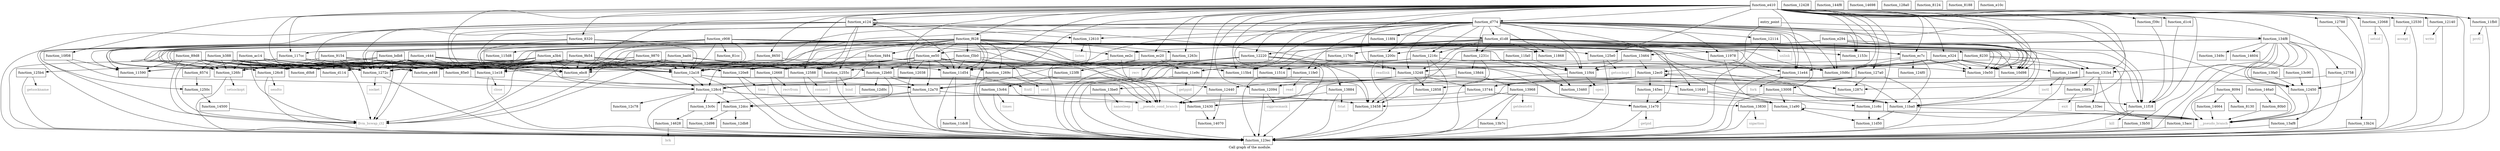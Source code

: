 digraph "Call graph of the module." {
  label="Call graph of the module.";
  node [shape=record];

  Node_function_e410 [label="{function_e410}"];
  Node_function_1176c [label="{function_1176c}"];
  Node_function_117cc [label="{function_117cc}"];
  Node_function_125e0 [label="{function_125e0}"];
  Node_function_ec20 [label="{function_ec20}"];
  Node_function_1153c [label="{function_1153c}"];
  Node_function_11e18 [label="{function_11e18}"];
  Node_function_12038 [label="{function_12038}"];
  Node_function_12068 [label="{function_12068}"];
  Node_function_ec7c [label="{function_ec7c}"];
  Node_function_ed48 [label="{function_ed48}"];
  Node_function_11ec8 [label="{function_11ec8}"];
  Node_function_11590 [label="{function_11590}"];
  Node_function_11e44 [label="{function_11e44}"];
  Node_function_12094 [label="{function_12094}"];
  Node_function_11868 [label="{function_11868}"];
  Node_function_120e8 [label="{function_120e8}"];
  Node_function_12114 [label="{function_12114}"];
  Node_function_118f4 [label="{function_118f4}"];
  Node_function_e324 [label="{function_e324}"];
  Node_function_ebc8 [label="{function_ebc8}"];
  Node_function_12530 [label="{function_12530}"];
  Node_function_11f18 [label="{function_11f18}"];
  Node_function_12140 [label="{function_12140}"];
  Node_function_ee2c [label="{function_ee2c}"];
  Node_function_ee50 [label="{function_ee50}"];
  Node_function_12610 [label="{function_12610}"];
  Node_function_115b4 [label="{function_115b4}"];
  Node_function_1216c [label="{function_1216c}"];
  Node_function_11e70 [label="{function_11e70}"];
  Node_function_12220 [label="{function_12220}"];
  Node_function_11978 [label="{function_11978}"];
  Node_function_1231c [label="{function_1231c}"];
  Node_function_11a90 [label="{function_11a90}"];
  Node_function_123ec [label="{function_123ec}"];
  Node_function_1255c [label="{function_1255c}"];
  Node_function_11f44 [label="{function_11f44}"];
  Node_function_12588 [label="{function_12588}"];
  Node_function_11fa0 [label="{function_11fa0}"];
  Node_function_f39c [label="{function_f39c}"];
  Node_function_f3b0 [label="{function_f3b0}"];
  Node_function_f484 [label="{function_f484}"];
  Node_function_123f8 [label="{function_123f8}"];
  Node_function_11ba0 [label="{function_11ba0}"];
  Node_function_12428 [label="{function_12428}"];
  Node_function_11c6c [label="{function_11c6c}"];
  Node_function_12430 [label="{function_12430}"];
  Node_function_11fb0 [label="{function_11fb0}"];
  Node_function_125b4 [label="{function_125b4}"];
  Node_function_11fe0 [label="{function_11fe0}"];
  Node_function_f628 [label="{function_f628}"];
  Node_function_11d50 [label="{function_11d50}"];
  Node_function_10d6c [label="{function_10d6c}"];
  Node_function_115d8 [label="{function_115d8}"];
  Node_function_12440 [label="{function_12440}"];
  Node_function_11e9c [label="{function_11e9c}"];
  Node_function_12450 [label="{function_12450}"];
  Node_function_10d98 [label="{function_10d98}"];
  Node_function_10e50 [label="{function_10e50}"];
  Node_function_1263c [label="{function_1263c}"];
  Node_function_11640 [label="{function_11640}"];
  Node_function_124f0 [label="{function_124f0}"];
  Node_function_11d54 [label="{function_11d54}"];
  Node_function_1250c [label="{function_1250c}"];
  Node_function_11dc8 [label="{function_11dc8}"];
  Node_function_10f08 [label="{function_10f08}"];
  Node_function_11514 [label="{function_11514}"];
  Node_function_1200c [label="{function_1200c}"];
  Node_function_126c8 [label="{function_126c8}"];
  Node_function_126fc [label="{function_126fc}"];
  Node_function_1272c [label="{function_1272c}"];
  Node_function_12758 [label="{function_12758}"];
  Node_function_12788 [label="{function_12788}"];
  Node_function_127a0 [label="{function_127a0}"];
  Node_function_12858 [label="{function_12858}"];
  Node_function_12668 [label="{function_12668}"];
  Node_function_1269c [label="{function_1269c}"];
  Node_function_134f8 [label="{function_134f8}"];
  Node_function_13744 [label="{function_13744}"];
  Node_function_13830 [label="{function_13830}"];
  Node_function_1385c [label="{function_1385c}"];
  Node_function_13884 [label="{function_13884}"];
  Node_function_138d4 [label="{function_138d4}"];
  Node_function_13968 [label="{function_13968}"];
  Node_function_13acc [label="{function_13acc}"];
  Node_function_13af8 [label="{function_13af8}"];
  Node_function_13b24 [label="{function_13b24}"];
  Node_function_13b50 [label="{function_13b50}"];
  Node_function_13b7c [label="{function_13b7c}"];
  Node_function_13be0 [label="{function_13be0}"];
  Node_function_13c0c [label="{function_13c0c}"];
  Node_function_13c64 [label="{function_13c64}"];
  Node_function_13c90 [label="{function_13c90}"];
  Node_function_13fa0 [label="{function_13fa0}"];
  Node_function_14070 [label="{function_14070}"];
  Node_function_144f8 [label="{function_144f8}"];
  Node_function_14500 [label="{function_14500}"];
  Node_function_145ec [label="{function_145ec}"];
  Node_function_14604 [label="{function_14604}"];
  Node_function_14628 [label="{function_14628}"];
  Node_function_14664 [label="{function_14664}"];
  Node_function_14698 [label="{function_14698}"];
  Node_function_146a0 [label="{function_146a0}"];
  Node_fcntl [color="gray50", fontcolor="gray50", label="{fcntl}"];
  Node_close [color="gray50", fontcolor="gray50", label="{close}"];
  Node_fork [color="gray50", fontcolor="gray50", label="{fork}"];
  Node_getpid [color="gray50", fontcolor="gray50", label="{getpid}"];
  Node_getppid [color="gray50", fontcolor="gray50", label="{getppid}"];
  Node_ioctl [color="gray50", fontcolor="gray50", label="{ioctl}"];
  Node_kill [color="gray50", fontcolor="gray50", label="{kill}"];
  Node_open [color="gray50", fontcolor="gray50", label="{open}"];
  Node_prctl [color="gray50", fontcolor="gray50", label="{prctl}"];
  Node_read [color="gray50", fontcolor="gray50", label="{read}"];
  Node_readlink [color="gray50", fontcolor="gray50", label="{readlink}"];
  Node_setsid [color="gray50", fontcolor="gray50", label="{setsid}"];
  Node_sigprocmask [color="gray50", fontcolor="gray50", label="{sigprocmask}"];
  Node_time [color="gray50", fontcolor="gray50", label="{time}"];
  Node_unlink [color="gray50", fontcolor="gray50", label="{unlink}"];
  Node_write [color="gray50", fontcolor="gray50", label="{write}"];
  Node_accept [color="gray50", fontcolor="gray50", label="{accept}"];
  Node_bind [color="gray50", fontcolor="gray50", label="{bind}"];
  Node_connect [color="gray50", fontcolor="gray50", label="{connect}"];
  Node_getsockname [color="gray50", fontcolor="gray50", label="{getsockname}"];
  Node_getsockopt [color="gray50", fontcolor="gray50", label="{getsockopt}"];
  Node_listen [color="gray50", fontcolor="gray50", label="{listen}"];
  Node_recv [color="gray50", fontcolor="gray50", label="{recv}"];
  Node_recvfrom [color="gray50", fontcolor="gray50", label="{recvfrom}"];
  Node_send [color="gray50", fontcolor="gray50", label="{send}"];
  Node_sendto [color="gray50", fontcolor="gray50", label="{sendto}"];
  Node_setsockopt [color="gray50", fontcolor="gray50", label="{setsockopt}"];
  Node_socket [color="gray50", fontcolor="gray50", label="{socket}"];
  Node_sigaction [color="gray50", fontcolor="gray50", label="{sigaction}"];
  Node_exit [color="gray50", fontcolor="gray50", label="{exit}"];
  Node_fstat [color="gray50", fontcolor="gray50", label="{fstat}"];
  Node_getdents64 [color="gray50", fontcolor="gray50", label="{getdents64}"];
  Node_nanosleep [color="gray50", fontcolor="gray50", label="{nanosleep}"];
  Node_times [color="gray50", fontcolor="gray50", label="{times}"];
  Node_brk [color="gray50", fontcolor="gray50", label="{brk}"];
  Node_llvm_bswap_i32 [color="gray50", fontcolor="gray50", label="{llvm_bswap_i32}"];
  Node_function_1287c [label="{function_1287c}"];
  Node_function_128a0 [label="{function_128a0}"];
  Node_function_128c4 [label="{function_128c4}"];
  Node_function_12a18 [label="{function_12a18}"];
  Node_function_12a70 [label="{function_12a70}"];
  Node_function_12b60 [label="{function_12b60}"];
  Node_function_12c78 [label="{function_12c78}"];
  Node_function_12d0c [label="{function_12d0c}"];
  Node_function_12d98 [label="{function_12d98}"];
  Node_function_12db8 [label="{function_12db8}"];
  Node_function_12dcc [label="{function_12dcc}"];
  Node_function_12ec0 [label="{function_12ec0}"];
  Node_function_13008 [label="{function_13008}"];
  Node_function_131b4 [label="{function_131b4}"];
  Node_function_13248 [label="{function_13248}"];
  Node_function_133ec [label="{function_133ec}"];
  Node_function_13458 [label="{function_13458}"];
  Node_function_1349c [label="{function_1349c}"];
  Node_function_13460 [label="{function_13460}"];
  Node_function_13464 [label="{function_13464}"];
  Node___pseudo_branch [color="gray50", fontcolor="gray50", label="{__pseudo_branch}"];
  Node___pseudo_cond_branch [color="gray50", fontcolor="gray50", label="{__pseudo_cond_branch}"];
  Node_function_8094 [label="{function_8094}"];
  Node_function_80b0 [label="{function_80b0}"];
  Node_function_8124 [label="{function_8124}"];
  Node_function_8130 [label="{function_8130}"];
  Node_function_8188 [label="{function_8188}"];
  Node_entry_point [label="{entry_point}"];
  Node_function_81cc [label="{function_81cc}"];
  Node_function_8230 [label="{function_8230}"];
  Node_function_8320 [label="{function_8320}"];
  Node_function_8574 [label="{function_8574}"];
  Node_function_85e0 [label="{function_85e0}"];
  Node_function_8650 [label="{function_8650}"];
  Node_function_89d8 [label="{function_89d8}"];
  Node_function_9154 [label="{function_9154}"];
  Node_function_9870 [label="{function_9870}"];
  Node_function_9b54 [label="{function_9b54}"];
  Node_function_a3b4 [label="{function_a3b4}"];
  Node_function_ac14 [label="{function_ac14}"];
  Node_function_b388 [label="{function_b388}"];
  Node_function_bad4 [label="{function_bad4}"];
  Node_function_bdb8 [label="{function_bdb8}"];
  Node_function_c444 [label="{function_c444}"];
  Node_function_c908 [label="{function_c908}"];
  Node_function_d0b8 [label="{function_d0b8}"];
  Node_function_d114 [label="{function_d114}"];
  Node_function_d1c4 [label="{function_d1c4}"];
  Node_function_d1d8 [label="{function_d1d8}"];
  Node_function_d774 [label="{function_d774}"];
  Node_function_e10c [label="{function_e10c}"];
  Node_function_e124 [label="{function_e124}"];
  Node_function_e294 [label="{function_e294}"];
  Node_function_e410 -> Node_function_117cc;
  Node_function_e410 -> Node_function_125e0;
  Node_function_e410 -> Node_function_ec20;
  Node_function_e410 -> Node_function_1153c;
  Node_function_e410 -> Node_function_11e18;
  Node_function_e410 -> Node_function_12038;
  Node_function_e410 -> Node_function_12068;
  Node_function_e410 -> Node_function_ec7c;
  Node_function_e410 -> Node_function_11e44;
  Node_function_e410 -> Node_function_12094;
  Node_function_e410 -> Node_function_e324;
  Node_function_e410 -> Node_function_ebc8;
  Node_function_e410 -> Node_function_12530;
  Node_function_e410 -> Node_function_11f18;
  Node_function_e410 -> Node_function_12140;
  Node_function_e410 -> Node_function_115b4;
  Node_function_e410 -> Node_function_123ec;
  Node_function_e410 -> Node_function_12588;
  Node_function_e410 -> Node_function_f39c;
  Node_function_e410 -> Node_function_11ba0;
  Node_function_e410 -> Node_function_11c6c;
  Node_function_e410 -> Node_function_11fb0;
  Node_function_e410 -> Node_function_f628;
  Node_function_e410 -> Node_function_10d6c;
  Node_function_e410 -> Node_function_10d98;
  Node_function_e410 -> Node_function_10e50;
  Node_function_e410 -> Node_function_1263c;
  Node_function_e410 -> Node_function_11d54;
  Node_function_e410 -> Node_function_10f08;
  Node_function_e410 -> Node_function_11514;
  Node_function_e410 -> Node_function_1272c;
  Node_function_e410 -> Node_function_12758;
  Node_function_e410 -> Node_function_12788;
  Node_function_e410 -> Node_function_127a0;
  Node_function_e410 -> Node_function_1269c;
  Node_function_e410 -> Node_function_131b4;
  Node_function_e410 -> Node_function_13248;
  Node_function_e410 -> Node___pseudo_branch;
  Node_function_e410 -> Node___pseudo_cond_branch;
  Node_function_e410 -> Node_function_8320;
  Node_function_e410 -> Node_function_8650;
  Node_function_e410 -> Node_function_d1c4;
  Node_function_e410 -> Node_function_d774;
  Node_function_e410 -> Node_function_e124;
  Node_function_1176c -> Node_function_11fe0;
  Node_function_117cc -> Node_function_11e18;
  Node_function_117cc -> Node_function_123ec;
  Node_function_117cc -> Node_function_12588;
  Node_function_117cc -> Node_function_125b4;
  Node_function_117cc -> Node_function_1272c;
  Node_function_125e0 -> Node_function_123ec;
  Node_function_125e0 -> Node_getsockopt;
  Node_function_ec20 -> Node_function_120e8;
  Node_function_ec20 -> Node_function_11e70;
  Node_function_ec20 -> Node_function_123f8;
  Node_function_ec20 -> Node_function_11e9c;
  Node_function_11e18 -> Node_function_123ec;
  Node_function_11e18 -> Node_close;
  Node_function_12038 -> Node_function_123ec;
  Node_function_12068 -> Node_function_123ec;
  Node_function_12068 -> Node_setsid;
  Node_function_ec7c -> Node_function_11ba0;
  Node_function_ec7c -> Node_function_10d6c;
  Node_function_ec7c -> Node_function_10d98;
  Node_function_ec7c -> Node_function_10e50;
  Node_function_ec7c -> Node_function_124f0;
  Node_function_ec7c -> Node_function_11514;
  Node_function_11ec8 -> Node_function_123ec;
  Node_function_11ec8 -> Node_ioctl;
  Node_function_11e44 -> Node_function_123ec;
  Node_function_11e44 -> Node_fork;
  Node_function_12094 -> Node_function_123ec;
  Node_function_12094 -> Node_sigprocmask;
  Node_function_120e8 -> Node_function_123ec;
  Node_function_120e8 -> Node_time;
  Node_function_12114 -> Node_function_123ec;
  Node_function_12114 -> Node_unlink;
  Node_function_e324 -> Node_function_11ec8;
  Node_function_e324 -> Node_function_11e44;
  Node_function_e324 -> Node_function_11f44;
  Node_function_e324 -> Node_function_10d6c;
  Node_function_e324 -> Node_function_10d98;
  Node_function_e324 -> Node_function_10e50;
  Node_function_e324 -> Node_function_131b4;
  Node_function_e324 -> Node_function_13248;
  Node_function_12530 -> Node_function_123ec;
  Node_function_12530 -> Node_accept;
  Node_function_11f18 -> Node_function_123ec;
  Node_function_11f18 -> Node_kill;
  Node_function_12140 -> Node_function_123ec;
  Node_function_12140 -> Node_write;
  Node_function_ee2c -> Node_function_12a70;
  Node_function_ee2c -> Node___pseudo_cond_branch;
  Node_function_ee50 -> Node_function_11e18;
  Node_function_ee50 -> Node_function_12038;
  Node_function_ee50 -> Node_function_ebc8;
  Node_function_ee50 -> Node_function_115b4;
  Node_function_ee50 -> Node_function_12588;
  Node_function_ee50 -> Node_function_11ba0;
  Node_function_ee50 -> Node_function_11d54;
  Node_function_ee50 -> Node_function_11514;
  Node_function_ee50 -> Node_function_1272c;
  Node_function_ee50 -> Node_function_12668;
  Node_function_ee50 -> Node_function_1269c;
  Node_function_ee50 -> Node_function_12a18;
  Node_function_ee50 -> Node_function_12a70;
  Node_function_ee50 -> Node_function_12b60;
  Node_function_ee50 -> Node_function_13248;
  Node_function_ee50 -> Node___pseudo_cond_branch;
  Node_function_12610 -> Node_function_123ec;
  Node_function_12610 -> Node_listen;
  Node_function_1216c -> Node_function_11e18;
  Node_function_1216c -> Node_function_123ec;
  Node_function_1216c -> Node_function_12a70;
  Node_function_1216c -> Node_function_13458;
  Node_function_1216c -> Node_function_13460;
  Node_function_11e70 -> Node_function_123ec;
  Node_function_11e70 -> Node_getpid;
  Node_function_12220 -> Node_function_11e18;
  Node_function_12220 -> Node_function_123ec;
  Node_function_12220 -> Node_function_11f44;
  Node_function_12220 -> Node_function_11d54;
  Node_function_12220 -> Node_function_13884;
  Node_function_12220 -> Node_function_128c4;
  Node_function_12220 -> Node_function_12a18;
  Node_function_12220 -> Node_function_12a70;
  Node_function_12220 -> Node_function_13458;
  Node_function_11978 -> Node_function_11a90;
  Node_function_11978 -> Node_function_11ba0;
  Node_function_1231c -> Node_function_138d4;
  Node_function_1231c -> Node_function_13458;
  Node_function_1231c -> Node_function_13460;
  Node_function_11a90 -> Node_function_11a90;
  Node_function_11a90 -> Node_function_11d50;
  Node_function_11a90 -> Node___pseudo_branch;
  Node_function_1255c -> Node_function_123ec;
  Node_function_1255c -> Node_bind;
  Node_function_11f44 -> Node_function_123ec;
  Node_function_11f44 -> Node_open;
  Node_function_12588 -> Node_function_123ec;
  Node_function_12588 -> Node_connect;
  Node_function_11fa0 -> Node_function_11f44;
  Node_function_f39c -> Node_function_11f18;
  Node_function_f3b0 -> Node_function_115b4;
  Node_function_f3b0 -> Node_function_12588;
  Node_function_f3b0 -> Node_function_11d54;
  Node_function_f3b0 -> Node_function_1272c;
  Node_function_f3b0 -> Node___pseudo_cond_branch;
  Node_function_f484 -> Node_function_11590;
  Node_function_f484 -> Node_function_11514;
  Node_function_f484 -> Node_function_128c4;
  Node_function_f484 -> Node_function_12b60;
  Node_function_123f8 -> Node_function_13c64;
  Node_function_11ba0 -> Node_function_11d50;
  Node_function_11ba0 -> Node___pseudo_branch;
  Node_function_11c6c -> Node_function_11d50;
  Node_function_11c6c -> Node___pseudo_branch;
  Node_function_12430 -> Node_function_14070;
  Node_function_11fb0 -> Node_function_123ec;
  Node_function_11fb0 -> Node_prctl;
  Node_function_125b4 -> Node_function_123ec;
  Node_function_125b4 -> Node_getsockname;
  Node_function_11fe0 -> Node_function_123ec;
  Node_function_11fe0 -> Node_read;
  Node_function_f628 -> Node_function_117cc;
  Node_function_f628 -> Node_function_125e0;
  Node_function_f628 -> Node_function_ec20;
  Node_function_f628 -> Node_function_11e18;
  Node_function_f628 -> Node_function_12038;
  Node_function_f628 -> Node_function_11e44;
  Node_function_f628 -> Node_function_120e8;
  Node_function_f628 -> Node_function_ebc8;
  Node_function_f628 -> Node_function_ee2c;
  Node_function_f628 -> Node_function_ee50;
  Node_function_f628 -> Node_function_123ec;
  Node_function_f628 -> Node_function_12588;
  Node_function_f628 -> Node_function_f3b0;
  Node_function_f628 -> Node_function_f484;
  Node_function_f628 -> Node_function_11ba0;
  Node_function_f628 -> Node_function_11c6c;
  Node_function_f628 -> Node_function_12430;
  Node_function_f628 -> Node_function_10d6c;
  Node_function_f628 -> Node_function_115d8;
  Node_function_f628 -> Node_function_12440;
  Node_function_f628 -> Node_function_10d98;
  Node_function_f628 -> Node_function_10e50;
  Node_function_f628 -> Node_function_1263c;
  Node_function_f628 -> Node_function_11d54;
  Node_function_f628 -> Node_function_126c8;
  Node_function_f628 -> Node_function_126fc;
  Node_function_f628 -> Node_function_1272c;
  Node_function_f628 -> Node_function_12668;
  Node_function_f628 -> Node_function_1269c;
  Node_function_f628 -> Node_llvm_bswap_i32;
  Node_function_f628 -> Node_function_12a18;
  Node_function_f628 -> Node_function_131b4;
  Node_function_f628 -> Node_function_d0b8;
  Node_function_f628 -> Node_function_d114;
  Node_function_12440 -> Node_function_14070;
  Node_function_11e9c -> Node_function_123ec;
  Node_function_11e9c -> Node_getppid;
  Node_function_12450 -> Node___pseudo_branch;
  Node_function_1263c -> Node_function_123ec;
  Node_function_1263c -> Node_recv;
  Node_function_11640 -> Node_function_11a90;
  Node_function_11640 -> Node_function_11ba0;
  Node_function_11d54 -> Node_function_123ec;
  Node_function_11d54 -> Node_function_11dc8;
  Node_function_11d54 -> Node_fcntl;
  Node_function_1250c -> Node_function_14500;
  Node_function_11dc8 -> Node_function_123ec;
  Node_function_10f08 -> Node_function_11590;
  Node_function_10f08 -> Node_function_128c4;
  Node_function_1200c -> Node_function_123ec;
  Node_function_1200c -> Node_readlink;
  Node_function_126c8 -> Node_function_123ec;
  Node_function_126c8 -> Node_sendto;
  Node_function_126fc -> Node_function_123ec;
  Node_function_126fc -> Node_setsockopt;
  Node_function_1272c -> Node_function_123ec;
  Node_function_1272c -> Node_socket;
  Node_function_12758 -> Node_function_123ec;
  Node_function_12758 -> Node_function_1287c;
  Node_function_12788 -> Node_function_12450;
  Node_function_127a0 -> Node_function_123ec;
  Node_function_127a0 -> Node_function_12858;
  Node_function_127a0 -> Node_function_13744;
  Node_function_127a0 -> Node_function_1287c;
  Node_function_12668 -> Node_function_123ec;
  Node_function_12668 -> Node_recvfrom;
  Node_function_1269c -> Node_function_123ec;
  Node_function_1269c -> Node_send;
  Node_function_134f8 -> Node_function_123ec;
  Node_function_134f8 -> Node_function_12450;
  Node_function_134f8 -> Node_function_13acc;
  Node_function_134f8 -> Node_function_13af8;
  Node_function_134f8 -> Node_function_13b24;
  Node_function_134f8 -> Node_function_13b50;
  Node_function_134f8 -> Node_function_14604;
  Node_function_134f8 -> Node_function_131b4;
  Node_function_134f8 -> Node_function_1349c;
  Node_function_134f8 -> Node_function_13464;
  Node_function_134f8 -> Node___pseudo_branch;
  Node_function_134f8 -> Node___pseudo_cond_branch;
  Node_function_13744 -> Node_function_12430;
  Node_function_13744 -> Node_function_13830;
  Node_function_13830 -> Node_function_123ec;
  Node_function_13830 -> Node_sigaction;
  Node_function_1385c -> Node_exit;
  Node_function_13884 -> Node_function_123ec;
  Node_function_13884 -> Node_fstat;
  Node_function_13884 -> Node___pseudo_cond_branch;
  Node_function_138d4 -> Node_function_12440;
  Node_function_138d4 -> Node_function_13968;
  Node_function_13968 -> Node_function_123ec;
  Node_function_13968 -> Node_function_12430;
  Node_function_13968 -> Node_function_13b7c;
  Node_function_13968 -> Node_getdents64;
  Node_function_13acc -> Node_function_123ec;
  Node_function_13af8 -> Node_function_123ec;
  Node_function_13b24 -> Node_function_123ec;
  Node_function_13b50 -> Node_function_123ec;
  Node_function_13b7c -> Node_function_123ec;
  Node_function_13be0 -> Node_function_123ec;
  Node_function_13be0 -> Node_nanosleep;
  Node_function_13c0c -> Node_function_14628;
  Node_function_13c64 -> Node_function_123ec;
  Node_function_13c64 -> Node_times;
  Node_function_13c90 -> Node_function_12450;
  Node_function_13fa0 -> Node_function_12450;
  Node_function_14500 -> Node_llvm_bswap_i32;
  Node_function_145ec -> Node_function_11f18;
  Node_function_145ec -> Node_function_11e70;
  Node_function_14628 -> Node_function_123ec;
  Node_function_14628 -> Node_brk;
  Node_function_14664 -> Node___pseudo_branch;
  Node_function_146a0 -> Node___pseudo_branch;
  Node_function_146a0 -> Node_function_80b0;
  Node_function_128c4 -> Node_function_123ec;
  Node_function_128c4 -> Node_function_13c0c;
  Node_function_128c4 -> Node_function_12c78;
  Node_function_128c4 -> Node_function_12dcc;
  Node_function_128c4 -> Node_function_13458;
  Node_function_128c4 -> Node___pseudo_cond_branch;
  Node_function_12a18 -> Node_function_11a90;
  Node_function_12a18 -> Node_function_123ec;
  Node_function_12a18 -> Node_function_128c4;
  Node_function_12a18 -> Node___pseudo_cond_branch;
  Node_function_12a70 -> Node_function_13c0c;
  Node_function_12a70 -> Node_function_12dcc;
  Node_function_12a70 -> Node_function_13458;
  Node_function_12b60 -> Node_function_12430;
  Node_function_12b60 -> Node_function_128c4;
  Node_function_12b60 -> Node_function_12a70;
  Node_function_12b60 -> Node_function_12d0c;
  Node_function_12b60 -> Node_function_12dcc;
  Node_function_12b60 -> Node_function_13458;
  Node_function_12dcc -> Node_function_12d98;
  Node_function_12dcc -> Node_function_12db8;
  Node_function_12ec0 -> Node_function_12450;
  Node_function_12ec0 -> Node_function_13744;
  Node_function_12ec0 -> Node_function_145ec;
  Node_function_12ec0 -> Node_function_1287c;
  Node_function_12ec0 -> Node_function_12ec0;
  Node_function_12ec0 -> Node_function_13458;
  Node_function_12ec0 -> Node___pseudo_cond_branch;
  Node_function_13008 -> Node_function_11a90;
  Node_function_13008 -> Node_function_123ec;
  Node_function_13008 -> Node_function_11ba0;
  Node_function_131b4 -> Node_function_1385c;
  Node_function_131b4 -> Node_function_133ec;
  Node_function_131b4 -> Node_function_13458;
  Node_function_131b4 -> Node_function_13460;
  Node_function_131b4 -> Node___pseudo_branch;
  Node_function_13248 -> Node_function_12094;
  Node_function_13248 -> Node_function_123ec;
  Node_function_13248 -> Node_function_12858;
  Node_function_13248 -> Node_function_13744;
  Node_function_13248 -> Node_function_13be0;
  Node_function_13248 -> Node_function_1287c;
  Node_function_133ec -> Node___pseudo_branch;
  Node_function_13464 -> Node_function_11f44;
  Node_function_13464 -> Node_function_11d54;
  Node_function_13464 -> Node_function_12ec0;
  Node_function_8094 -> Node_function_14664;
  Node_function_8094 -> Node___pseudo_branch;
  Node_function_8094 -> Node_function_8130;
  Node_function_80b0 -> Node___pseudo_branch;
  Node_entry_point -> Node_function_134f8;
  Node_entry_point -> Node_function_12ec0;
  Node_function_8230 -> Node_function_11e44;
  Node_function_8230 -> Node_function_11f18;
  Node_function_8230 -> Node_function_11e9c;
  Node_function_8230 -> Node_function_131b4;
  Node_function_8230 -> Node_function_13248;
  Node_function_8230 -> Node___pseudo_branch;
  Node_function_8320 -> Node_function_11590;
  Node_function_8320 -> Node_function_123ec;
  Node_function_8320 -> Node_function_12a18;
  Node_function_8320 -> Node_function_12a70;
  Node_function_8320 -> Node___pseudo_cond_branch;
  Node_function_8320 -> Node_function_8230;
  Node_function_8574 -> Node_function_1250c;
  Node_function_85e0 -> Node_function_11640;
  Node_function_8650 -> Node_function_12a18;
  Node_function_8650 -> Node_function_12b60;
  Node_function_89d8 -> Node_function_11e18;
  Node_function_89d8 -> Node_function_ed48;
  Node_function_89d8 -> Node_function_11590;
  Node_function_89d8 -> Node_function_ebc8;
  Node_function_89d8 -> Node_function_126c8;
  Node_function_89d8 -> Node_function_126fc;
  Node_function_89d8 -> Node_function_1272c;
  Node_function_89d8 -> Node_llvm_bswap_i32;
  Node_function_89d8 -> Node_function_12a18;
  Node_function_89d8 -> Node_function_85e0;
  Node_function_89d8 -> Node_function_d0b8;
  Node_function_89d8 -> Node_function_d114;
  Node_function_9154 -> Node_function_11e18;
  Node_function_9154 -> Node_function_ed48;
  Node_function_9154 -> Node_function_ebc8;
  Node_function_9154 -> Node_function_126c8;
  Node_function_9154 -> Node_function_126fc;
  Node_function_9154 -> Node_function_1272c;
  Node_function_9154 -> Node_llvm_bswap_i32;
  Node_function_9154 -> Node_function_12a18;
  Node_function_9154 -> Node_function_85e0;
  Node_function_9154 -> Node_function_d0b8;
  Node_function_9154 -> Node_function_d114;
  Node_function_9870 -> Node_function_ed48;
  Node_function_9870 -> Node_function_ebc8;
  Node_function_9870 -> Node_function_1255c;
  Node_function_9870 -> Node_function_12588;
  Node_function_9870 -> Node_function_1272c;
  Node_function_9870 -> Node_function_1269c;
  Node_function_9870 -> Node_llvm_bswap_i32;
  Node_function_9870 -> Node_function_12a18;
  Node_function_9870 -> Node_function_85e0;
  Node_function_9b54 -> Node_function_11e18;
  Node_function_9b54 -> Node_function_ed48;
  Node_function_9b54 -> Node_function_120e8;
  Node_function_9b54 -> Node_function_ebc8;
  Node_function_9b54 -> Node_function_12588;
  Node_function_9b54 -> Node_function_11d54;
  Node_function_9b54 -> Node_function_126c8;
  Node_function_9b54 -> Node_function_126fc;
  Node_function_9b54 -> Node_function_1272c;
  Node_function_9b54 -> Node_function_12668;
  Node_function_9b54 -> Node_llvm_bswap_i32;
  Node_function_9b54 -> Node_function_128c4;
  Node_function_9b54 -> Node_function_12a18;
  Node_function_9b54 -> Node_function_85e0;
  Node_function_9b54 -> Node_function_d0b8;
  Node_function_9b54 -> Node_function_d114;
  Node_function_a3b4 -> Node_function_11e18;
  Node_function_a3b4 -> Node_function_ed48;
  Node_function_a3b4 -> Node_function_120e8;
  Node_function_a3b4 -> Node_function_ebc8;
  Node_function_a3b4 -> Node_function_12588;
  Node_function_a3b4 -> Node_function_11d54;
  Node_function_a3b4 -> Node_function_126c8;
  Node_function_a3b4 -> Node_function_126fc;
  Node_function_a3b4 -> Node_function_1272c;
  Node_function_a3b4 -> Node_function_12668;
  Node_function_a3b4 -> Node_llvm_bswap_i32;
  Node_function_a3b4 -> Node_function_128c4;
  Node_function_a3b4 -> Node_function_12a18;
  Node_function_a3b4 -> Node_function_85e0;
  Node_function_a3b4 -> Node_function_d0b8;
  Node_function_a3b4 -> Node_function_d114;
  Node_function_ac14 -> Node_function_11e18;
  Node_function_ac14 -> Node_function_ed48;
  Node_function_ac14 -> Node_function_ebc8;
  Node_function_ac14 -> Node_function_126c8;
  Node_function_ac14 -> Node_function_126fc;
  Node_function_ac14 -> Node_function_1272c;
  Node_function_ac14 -> Node_llvm_bswap_i32;
  Node_function_ac14 -> Node_function_12a18;
  Node_function_ac14 -> Node_function_8574;
  Node_function_ac14 -> Node_function_85e0;
  Node_function_ac14 -> Node_function_d0b8;
  Node_function_ac14 -> Node_function_d114;
  Node_function_b388 -> Node_function_11e18;
  Node_function_b388 -> Node_function_ebc8;
  Node_function_b388 -> Node_function_126c8;
  Node_function_b388 -> Node_function_126fc;
  Node_function_b388 -> Node_function_1272c;
  Node_function_b388 -> Node_llvm_bswap_i32;
  Node_function_b388 -> Node_function_12a18;
  Node_function_b388 -> Node_function_8574;
  Node_function_b388 -> Node_function_85e0;
  Node_function_b388 -> Node_function_d0b8;
  Node_function_b388 -> Node_function_d114;
  Node_function_bad4 -> Node_function_ed48;
  Node_function_bad4 -> Node_function_ebc8;
  Node_function_bad4 -> Node_function_1255c;
  Node_function_bad4 -> Node_function_12588;
  Node_function_bad4 -> Node_function_1272c;
  Node_function_bad4 -> Node_function_1269c;
  Node_function_bad4 -> Node_llvm_bswap_i32;
  Node_function_bad4 -> Node_function_12a18;
  Node_function_bad4 -> Node_function_85e0;
  Node_function_bdb8 -> Node_function_11e18;
  Node_function_bdb8 -> Node_function_ed48;
  Node_function_bdb8 -> Node_function_ebc8;
  Node_function_bdb8 -> Node_function_126c8;
  Node_function_bdb8 -> Node_function_126fc;
  Node_function_bdb8 -> Node_function_1272c;
  Node_function_bdb8 -> Node_llvm_bswap_i32;
  Node_function_bdb8 -> Node_function_12a18;
  Node_function_bdb8 -> Node_function_85e0;
  Node_function_bdb8 -> Node_function_d0b8;
  Node_function_bdb8 -> Node_function_d114;
  Node_function_c444 -> Node_function_11e18;
  Node_function_c444 -> Node_function_11590;
  Node_function_c444 -> Node_function_ebc8;
  Node_function_c444 -> Node_function_10d6c;
  Node_function_c444 -> Node_function_10e50;
  Node_function_c444 -> Node_function_126c8;
  Node_function_c444 -> Node_function_126fc;
  Node_function_c444 -> Node_function_1272c;
  Node_function_c444 -> Node_llvm_bswap_i32;
  Node_function_c444 -> Node_function_12a18;
  Node_function_c444 -> Node_function_85e0;
  Node_function_c444 -> Node_function_d0b8;
  Node_function_c444 -> Node_function_d114;
  Node_function_c908 -> Node_function_11e18;
  Node_function_c908 -> Node_function_ec7c;
  Node_function_c908 -> Node_function_11590;
  Node_function_c908 -> Node_function_11868;
  Node_function_c908 -> Node_function_ebc8;
  Node_function_c908 -> Node_function_11f44;
  Node_function_c908 -> Node_function_11fe0;
  Node_function_c908 -> Node_function_10d6c;
  Node_function_c908 -> Node_function_10d98;
  Node_function_c908 -> Node_function_10e50;
  Node_function_c908 -> Node_function_1250c;
  Node_function_c908 -> Node_function_11514;
  Node_function_c908 -> Node_function_126c8;
  Node_function_c908 -> Node_function_126fc;
  Node_function_c908 -> Node_function_1272c;
  Node_function_c908 -> Node_function_12a18;
  Node_function_c908 -> Node_function_81cc;
  Node_function_c908 -> Node_function_85e0;
  Node_function_c908 -> Node_function_d0b8;
  Node_function_c908 -> Node_function_d114;
  Node_function_d1c4 -> Node_function_11f18;
  Node_function_d1d8 -> Node_function_1176c;
  Node_function_d1d8 -> Node_function_1153c;
  Node_function_d1d8 -> Node_function_11e18;
  Node_function_d1d8 -> Node_function_11868;
  Node_function_d1d8 -> Node_function_11f18;
  Node_function_d1d8 -> Node_function_115b4;
  Node_function_d1d8 -> Node_function_1216c;
  Node_function_d1d8 -> Node_function_12220;
  Node_function_d1d8 -> Node_function_11978;
  Node_function_d1d8 -> Node_function_1231c;
  Node_function_d1d8 -> Node_function_11f44;
  Node_function_d1d8 -> Node_function_10d6c;
  Node_function_d1d8 -> Node_function_12450;
  Node_function_d1d8 -> Node_function_10d98;
  Node_function_d1d8 -> Node_function_10e50;
  Node_function_d1d8 -> Node_function_11640;
  Node_function_d1d8 -> Node_function_11514;
  Node_function_d1d8 -> Node_function_1200c;
  Node_function_d1d8 -> Node_function_13248;
  Node_function_d774 -> Node_function_1153c;
  Node_function_d774 -> Node_function_11e18;
  Node_function_d774 -> Node_function_11e44;
  Node_function_d774 -> Node_function_11868;
  Node_function_d774 -> Node_function_120e8;
  Node_function_d774 -> Node_function_12114;
  Node_function_d774 -> Node_function_118f4;
  Node_function_d774 -> Node_function_11f18;
  Node_function_d774 -> Node_function_12610;
  Node_function_d774 -> Node_function_115b4;
  Node_function_d774 -> Node_function_1216c;
  Node_function_d774 -> Node_function_11e70;
  Node_function_d774 -> Node_function_12220;
  Node_function_d774 -> Node_function_11978;
  Node_function_d774 -> Node_function_1231c;
  Node_function_d774 -> Node_function_1255c;
  Node_function_d774 -> Node_function_11f44;
  Node_function_d774 -> Node_function_11ba0;
  Node_function_d774 -> Node_function_11fe0;
  Node_function_d774 -> Node_function_10d6c;
  Node_function_d774 -> Node_function_11e9c;
  Node_function_d774 -> Node_function_10d98;
  Node_function_d774 -> Node_function_10e50;
  Node_function_d774 -> Node_function_1200c;
  Node_function_d774 -> Node_function_1272c;
  Node_function_d774 -> Node_function_128c4;
  Node_function_d774 -> Node_function_13008;
  Node_function_d774 -> Node_function_13248;
  Node_function_d774 -> Node_function_d1d8;
  Node_function_e124 -> Node_function_11e18;
  Node_function_e124 -> Node_function_12610;
  Node_function_e124 -> Node_function_123ec;
  Node_function_e124 -> Node_function_1255c;
  Node_function_e124 -> Node_function_12588;
  Node_function_e124 -> Node_function_11d54;
  Node_function_e124 -> Node_function_126fc;
  Node_function_e124 -> Node_function_1272c;
  Node_function_e124 -> Node_function_13248;
  Node_function_e124 -> Node_function_d1d8;
  Node_function_e124 -> Node_function_e124;
  Node_function_e294 -> Node_function_ebc8;
  Node_function_e294 -> Node_function_ee2c;
  Node_function_e294 -> Node_function_ee50;
  Node_function_e294 -> Node_function_11ba0;
  Node_function_e294 -> Node_function_10d6c;
  Node_function_e294 -> Node_function_10d98;
  Node_function_e294 -> Node_function_10e50;
}
